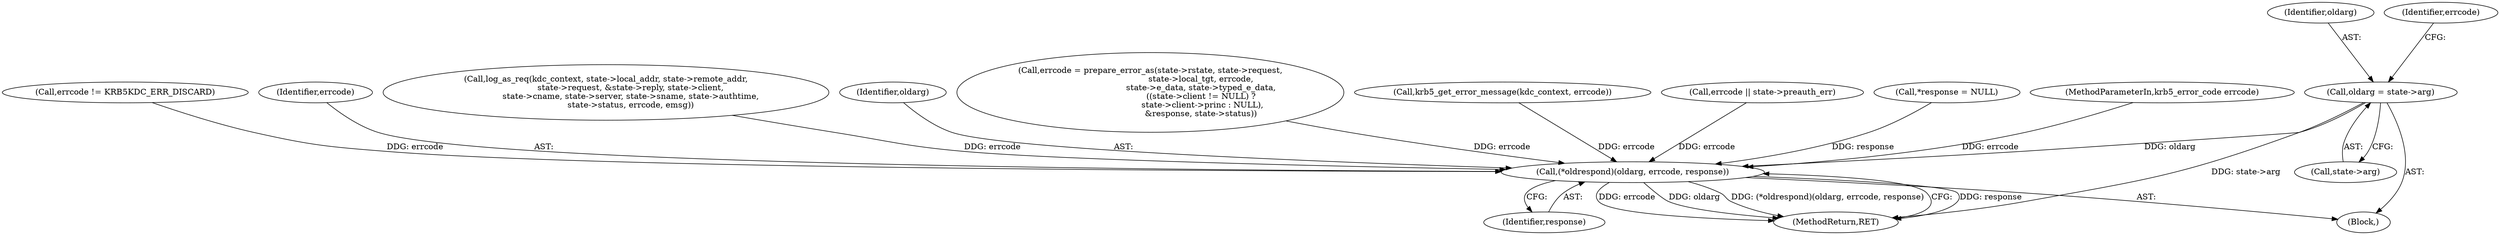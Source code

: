 digraph "0_krb5_ffb35baac6981f9e8914f8f3bffd37f284b85970@pointer" {
"1000156" [label="(Call,oldarg = state->arg)"];
"1001157" [label="(Call,(*oldrespond)(oldarg, errcode, response))"];
"1000847" [label="(Call,log_as_req(kdc_context, state->local_addr, state->remote_addr,\n                   state->request, &state->reply, state->client,\n                   state->cname, state->server, state->sname, state->authtime,\n                   state->status, errcode, emsg))"];
"1000157" [label="(Identifier,oldarg)"];
"1001158" [label="(Identifier,oldarg)"];
"1001161" [label="(MethodReturn,RET)"];
"1000919" [label="(Call,errcode = prepare_error_as(state->rstate, state->request,\n                                       state->local_tgt, errcode,\n                                       state->e_data, state->typed_e_data,\n                                       ((state->client != NULL) ?\n                                        state->client->princ : NULL),\n                                       &response, state->status))"];
"1000162" [label="(Identifier,errcode)"];
"1000117" [label="(Block,)"];
"1000839" [label="(Call,krb5_get_error_message(kdc_context, errcode))"];
"1000815" [label="(Call,errcode || state->preauth_err)"];
"1000124" [label="(Call,*response = NULL)"];
"1000156" [label="(Call,oldarg = state->arg)"];
"1000158" [label="(Call,state->arg)"];
"1000116" [label="(MethodParameterIn,krb5_error_code errcode)"];
"1000901" [label="(Call,errcode != KRB5KDC_ERR_DISCARD)"];
"1001160" [label="(Identifier,response)"];
"1001159" [label="(Identifier,errcode)"];
"1001157" [label="(Call,(*oldrespond)(oldarg, errcode, response))"];
"1000156" -> "1000117"  [label="AST: "];
"1000156" -> "1000158"  [label="CFG: "];
"1000157" -> "1000156"  [label="AST: "];
"1000158" -> "1000156"  [label="AST: "];
"1000162" -> "1000156"  [label="CFG: "];
"1000156" -> "1001161"  [label="DDG: state->arg"];
"1000156" -> "1001157"  [label="DDG: oldarg"];
"1001157" -> "1000117"  [label="AST: "];
"1001157" -> "1001160"  [label="CFG: "];
"1001158" -> "1001157"  [label="AST: "];
"1001159" -> "1001157"  [label="AST: "];
"1001160" -> "1001157"  [label="AST: "];
"1001161" -> "1001157"  [label="CFG: "];
"1001157" -> "1001161"  [label="DDG: response"];
"1001157" -> "1001161"  [label="DDG: errcode"];
"1001157" -> "1001161"  [label="DDG: oldarg"];
"1001157" -> "1001161"  [label="DDG: (*oldrespond)(oldarg, errcode, response)"];
"1000919" -> "1001157"  [label="DDG: errcode"];
"1000815" -> "1001157"  [label="DDG: errcode"];
"1000847" -> "1001157"  [label="DDG: errcode"];
"1000839" -> "1001157"  [label="DDG: errcode"];
"1000901" -> "1001157"  [label="DDG: errcode"];
"1000116" -> "1001157"  [label="DDG: errcode"];
"1000124" -> "1001157"  [label="DDG: response"];
}
